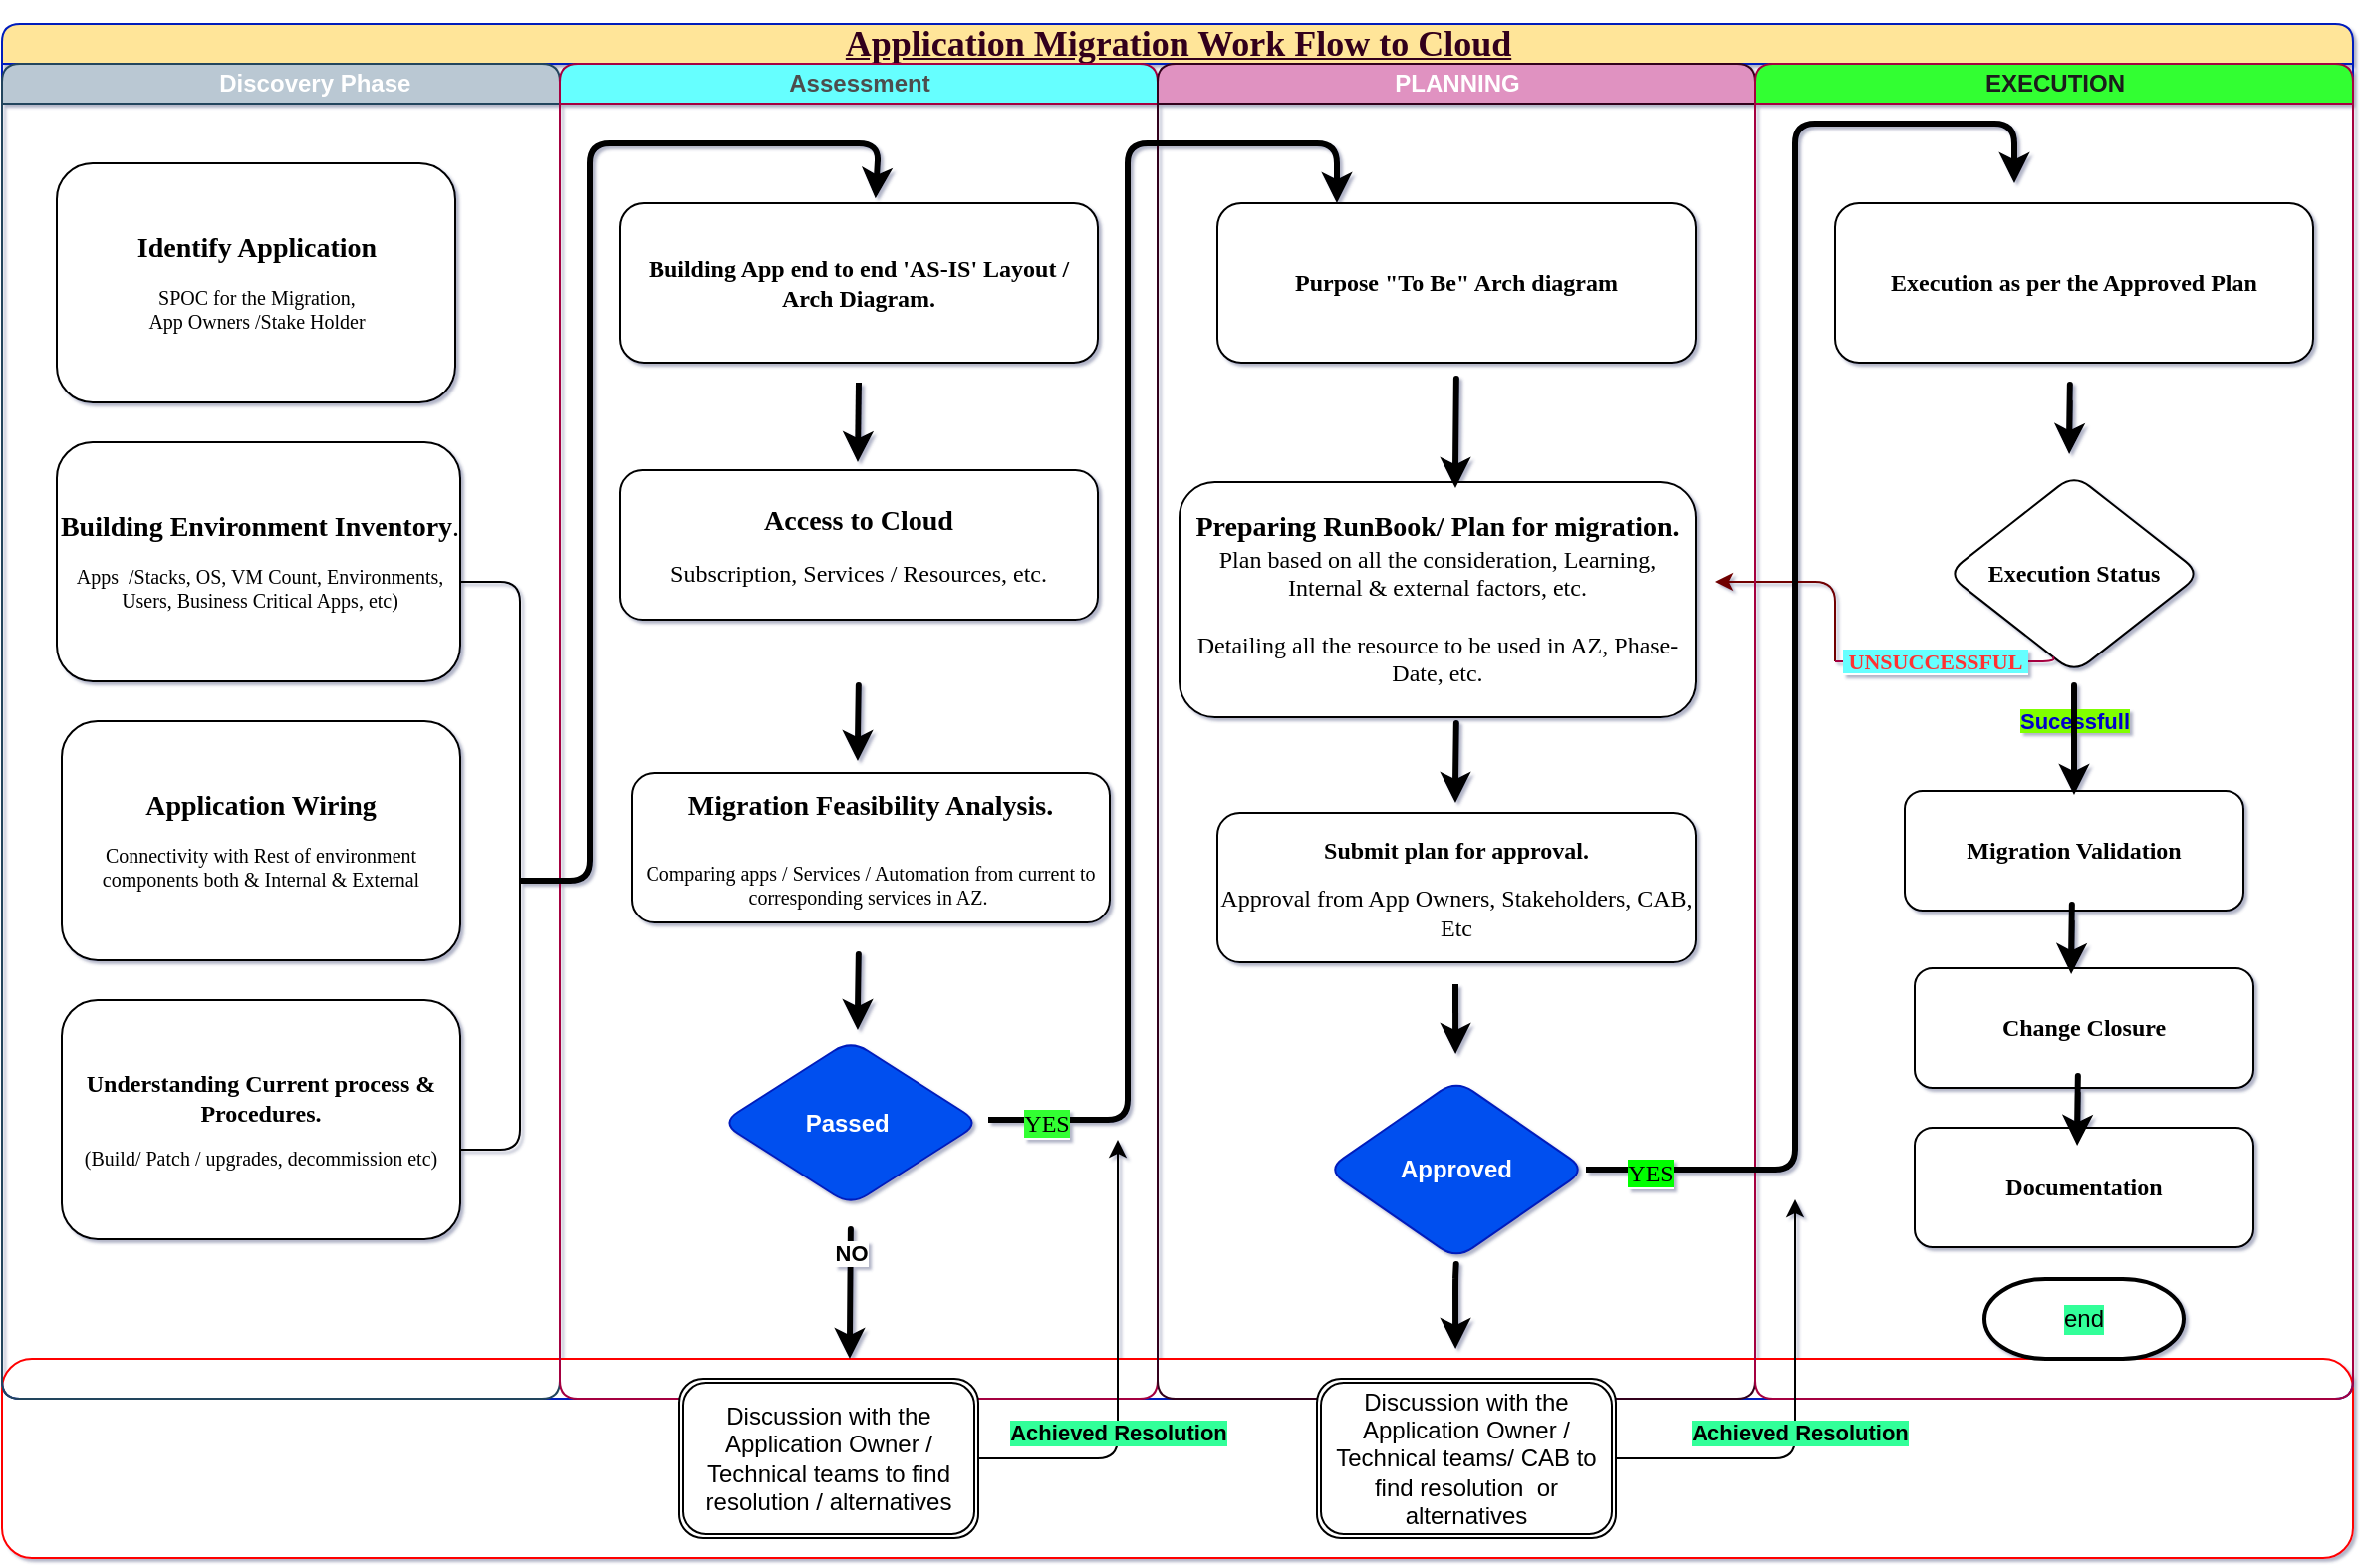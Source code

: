 <mxfile version="13.7.8" type="github">
  <diagram name="Page-1" id="74e2e168-ea6b-b213-b513-2b3c1d86103e">
    <mxGraphModel dx="1532" dy="1192" grid="0" gridSize="10" guides="1" tooltips="1" connect="1" arrows="1" fold="1" page="0" pageScale="1" pageWidth="1100" pageHeight="850" background="#ffffff" math="0" shadow="1">
      <root>
        <mxCell id="0" />
        <mxCell id="1" parent="0" />
        <mxCell id="70lNwWaXjQEXrbum7vbb-63" value="" style="whiteSpace=wrap;html=1;strokeColor=#FF0000;rounded=1;" parent="1" vertex="1">
          <mxGeometry x="40" y="650" width="1180" height="100" as="geometry" />
        </mxCell>
        <mxCell id="QOqbm0XGTWtQkNrjPd4z-1" value="" style="endArrow=classic;html=1;strokeWidth=3;" edge="1" parent="1">
          <mxGeometry width="50" height="50" relative="1" as="geometry">
            <mxPoint x="1077.55" y="186" as="sourcePoint" />
            <mxPoint x="1077.55" y="196.0" as="targetPoint" />
            <Array as="points">
              <mxPoint x="1078" y="156" />
              <mxPoint x="1077.55" y="186" />
              <mxPoint x="1078" y="166" />
            </Array>
          </mxGeometry>
        </mxCell>
        <mxCell id="77e6c97f196da883-1" value="&lt;h1&gt;&lt;font style=&quot;font-size: 18px&quot;&gt;&lt;u&gt;Application Migration Work Flow to Cloud&lt;/u&gt;&lt;/font&gt;&lt;/h1&gt;" style="swimlane;html=1;childLayout=stackLayout;startSize=20;shadow=0;labelBackgroundColor=none;strokeWidth=1;fontFamily=Verdana;fontSize=8;align=center;strokeColor=#001DBC;rounded=1;fillColor=#FFE599;fontColor=#33001A;" parent="1" vertex="1">
          <mxGeometry x="40" y="-20" width="1180" height="690" as="geometry" />
        </mxCell>
        <mxCell id="77e6c97f196da883-2" value="&amp;nbsp; &amp;nbsp; &amp;nbsp; &amp;nbsp; &amp;nbsp; Discovery Phase" style="swimlane;html=1;startSize=20;align=center;fillColor=#bac8d3;labelBackgroundColor=none;rounded=1;strokeColor=#23445d;fontColor=#FFFFFF;" parent="77e6c97f196da883-1" vertex="1">
          <mxGeometry y="20" width="280" height="670" as="geometry">
            <mxRectangle y="20" width="30" height="730" as="alternateBounds" />
          </mxGeometry>
        </mxCell>
        <mxCell id="70lNwWaXjQEXrbum7vbb-1" value="&lt;b&gt;&lt;font style=&quot;font-size: 14px&quot;&gt;Application Wiring &lt;br&gt;&lt;/font&gt;&lt;/b&gt;&lt;br&gt;&lt;font style=&quot;font-size: 10px&quot;&gt;Connectivity with Rest of environment components both &amp;amp;&amp;nbsp;Internal &amp;amp; External&lt;/font&gt;" style="whiteSpace=wrap;html=1;shadow=0;labelBackgroundColor=none;strokeWidth=1;fontFamily=Verdana;fontSize=8;align=center;rounded=1;" parent="77e6c97f196da883-2" vertex="1">
          <mxGeometry x="30" y="330" width="200" height="120" as="geometry" />
        </mxCell>
        <mxCell id="77e6c97f196da883-9" value="&lt;font style=&quot;font-size: 14px&quot;&gt;&lt;b&gt;Building Environment Inventory&lt;/b&gt;.&lt;br&gt;&lt;/font&gt;&lt;br&gt;&lt;font style=&quot;font-size: 10px&quot;&gt;Apps&amp;nbsp; /Stacks, OS, VM Count, Environments, Users, Business Critical Apps, etc)&lt;/font&gt;" style="whiteSpace=wrap;html=1;shadow=0;labelBackgroundColor=none;strokeWidth=1;fontFamily=Verdana;fontSize=8;align=center;rounded=1;" parent="77e6c97f196da883-2" vertex="1">
          <mxGeometry x="27.5" y="190" width="202.5" height="120" as="geometry" />
        </mxCell>
        <mxCell id="77e6c97f196da883-8" value="&lt;font&gt;&lt;b&gt;&lt;font style=&quot;font-size: 14px&quot;&gt;Identify Application&lt;br&gt;&lt;/font&gt;&lt;br&gt;&lt;/b&gt;&lt;font style=&quot;font-size: 10px&quot;&gt;SPOC for the Migration,&lt;br&gt;&lt;/font&gt;&lt;font style=&quot;font-size: 10px&quot;&gt;App Owners /Stake Holder&lt;/font&gt;&lt;/font&gt;" style="whiteSpace=wrap;html=1;shadow=0;labelBackgroundColor=none;strokeWidth=1;fontFamily=Verdana;fontSize=8;align=center;rounded=1;" parent="77e6c97f196da883-2" vertex="1">
          <mxGeometry x="27.5" y="50" width="200" height="120" as="geometry" />
        </mxCell>
        <mxCell id="70lNwWaXjQEXrbum7vbb-2" value="&lt;b&gt;&lt;font style=&quot;font-size: 12px&quot;&gt;Understanding Current process &amp;amp; Procedures.&lt;br&gt;&lt;/font&gt;&lt;/b&gt;&lt;br&gt;&lt;font style=&quot;font-size: 10px&quot;&gt;(Build/ Patch / upgrades, decommission etc)&lt;/font&gt;" style="whiteSpace=wrap;html=1;shadow=0;labelBackgroundColor=none;strokeWidth=1;fontFamily=Verdana;fontSize=8;align=center;rounded=1;" parent="77e6c97f196da883-2" vertex="1">
          <mxGeometry x="30" y="470" width="200" height="120" as="geometry" />
        </mxCell>
        <mxCell id="70lNwWaXjQEXrbum7vbb-11" value="" style="shape=curlyBracket;whiteSpace=wrap;html=1;size=0;rotation=-180;rounded=1;" parent="77e6c97f196da883-2" vertex="1">
          <mxGeometry x="230" y="260" width="30" height="285" as="geometry" />
        </mxCell>
        <mxCell id="77e6c97f196da883-3" value="Assessment" style="swimlane;html=1;startSize=20;align=center;strokeColor=#A50040;rounded=1;fillColor=#66FFFF;fontColor=#4D4D4D;" parent="77e6c97f196da883-1" vertex="1">
          <mxGeometry x="280" y="20" width="300" height="670" as="geometry">
            <mxRectangle x="160" width="100" height="20" as="alternateBounds" />
          </mxGeometry>
        </mxCell>
        <mxCell id="70lNwWaXjQEXrbum7vbb-90" value="" style="endArrow=classic;html=1;strokeWidth=3;entryX=0.535;entryY=-0.03;entryDx=0;entryDy=0;entryPerimeter=0;" parent="77e6c97f196da883-3" edge="1" target="77e6c97f196da883-11">
          <mxGeometry width="50" height="50" relative="1" as="geometry">
            <mxPoint x="-20" y="410" as="sourcePoint" />
            <mxPoint x="125" y="70" as="targetPoint" />
            <Array as="points">
              <mxPoint x="15" y="410" />
              <mxPoint x="15" y="40" />
              <mxPoint x="160" y="40" />
            </Array>
          </mxGeometry>
        </mxCell>
        <mxCell id="70lNwWaXjQEXrbum7vbb-54" value="" style="endArrow=classic;html=1;strokeWidth=3;" parent="77e6c97f196da883-3" edge="1">
          <mxGeometry width="50" height="50" relative="1" as="geometry">
            <mxPoint x="149.5" y="340" as="sourcePoint" />
            <mxPoint x="149.5" y="350" as="targetPoint" />
            <Array as="points">
              <mxPoint x="150" y="307" />
              <mxPoint x="149.5" y="340" />
            </Array>
          </mxGeometry>
        </mxCell>
        <mxCell id="QOqbm0XGTWtQkNrjPd4z-15" value="" style="endArrow=classic;html=1;strokeWidth=3;" edge="1" parent="77e6c97f196da883-3">
          <mxGeometry width="50" height="50" relative="1" as="geometry">
            <mxPoint x="145.5" y="640" as="sourcePoint" />
            <mxPoint x="145.5" y="650" as="targetPoint" />
            <Array as="points">
              <mxPoint x="146" y="580" />
              <mxPoint x="145.5" y="640" />
            </Array>
          </mxGeometry>
        </mxCell>
        <mxCell id="QOqbm0XGTWtQkNrjPd4z-16" value="&lt;b&gt;NO&lt;/b&gt;" style="edgeLabel;html=1;align=center;verticalAlign=middle;resizable=0;points=[];rounded=1;" vertex="1" connectable="0" parent="QOqbm0XGTWtQkNrjPd4z-15">
          <mxGeometry x="-0.338" relative="1" as="geometry">
            <mxPoint as="offset" />
          </mxGeometry>
        </mxCell>
        <mxCell id="77e6c97f196da883-11" value="&lt;b&gt;&lt;font style=&quot;font-size: 12px&quot;&gt;Building App end to end &#39;AS-IS&#39; Layout / Arch Diagram.&lt;/font&gt;&lt;/b&gt;" style="whiteSpace=wrap;html=1;shadow=0;labelBackgroundColor=none;strokeWidth=1;fontFamily=Verdana;fontSize=8;align=center;rounded=1;" parent="77e6c97f196da883-3" vertex="1">
          <mxGeometry x="30" y="70" width="240" height="80" as="geometry" />
        </mxCell>
        <mxCell id="70lNwWaXjQEXrbum7vbb-53" value="" style="endArrow=classic;html=1;strokeWidth=3;" parent="77e6c97f196da883-3" edge="1">
          <mxGeometry width="50" height="50" relative="1" as="geometry">
            <mxPoint x="150" y="160" as="sourcePoint" />
            <mxPoint x="149.5" y="200" as="targetPoint" />
          </mxGeometry>
        </mxCell>
        <mxCell id="QOqbm0XGTWtQkNrjPd4z-20" value="" style="edgeStyle=segmentEdgeStyle;endArrow=classic;html=1;labelBorderColor=#33FF99;" edge="1" parent="77e6c97f196da883-3">
          <mxGeometry width="50" height="50" relative="1" as="geometry">
            <mxPoint x="200" y="710" as="sourcePoint" />
            <mxPoint x="280" y="540" as="targetPoint" />
            <Array as="points">
              <mxPoint x="200" y="700" />
              <mxPoint x="280" y="700" />
            </Array>
          </mxGeometry>
        </mxCell>
        <mxCell id="QOqbm0XGTWtQkNrjPd4z-21" value="&lt;b&gt;Achieved Resolution&lt;/b&gt;" style="edgeLabel;html=1;align=center;verticalAlign=middle;resizable=0;points=[];labelBackgroundColor=#33FF99;rounded=1;" vertex="1" connectable="0" parent="QOqbm0XGTWtQkNrjPd4z-20">
          <mxGeometry x="-0.443" relative="1" as="geometry">
            <mxPoint x="20" y="-13" as="offset" />
          </mxGeometry>
        </mxCell>
        <mxCell id="70lNwWaXjQEXrbum7vbb-88" value="&lt;b&gt;Passed&amp;nbsp;&lt;/b&gt;" style="rhombus;whiteSpace=wrap;html=1;strokeColor=#001DBC;fillColor=#0050ef;fontColor=#ffffff;rounded=1;" parent="77e6c97f196da883-3" vertex="1">
          <mxGeometry x="81" y="490" width="130" height="83" as="geometry" />
        </mxCell>
        <mxCell id="70lNwWaXjQEXrbum7vbb-13" value="&lt;font style=&quot;font-size: 14px&quot;&gt;&lt;b&gt;Migration Feasibility Analysis.&lt;/b&gt;&lt;br&gt;&lt;/font&gt;&lt;br&gt;&lt;br&gt;&lt;font style=&quot;font-size: 10px&quot;&gt;Comparing apps / Services / Automation from current to corresponding services in AZ.&amp;nbsp;&lt;/font&gt;" style="whiteSpace=wrap;html=1;shadow=0;labelBackgroundColor=none;strokeWidth=1;fontFamily=Verdana;fontSize=8;align=center;rounded=1;" parent="77e6c97f196da883-3" vertex="1">
          <mxGeometry x="36" y="356" width="240" height="75" as="geometry" />
        </mxCell>
        <mxCell id="QOqbm0XGTWtQkNrjPd4z-37" value="&lt;font&gt;&lt;font style=&quot;font-size: 14px&quot;&gt;&lt;b&gt;Access to Cloud&lt;/b&gt;&lt;br&gt;&lt;/font&gt;&lt;br&gt;&lt;span style=&quot;font-size: 12px&quot;&gt;Subscription, Services / Resources, etc.&lt;/span&gt;&lt;br&gt;&lt;/font&gt;" style="whiteSpace=wrap;html=1;shadow=0;labelBackgroundColor=none;strokeWidth=1;fontFamily=Verdana;fontSize=8;align=center;rounded=1;" vertex="1" parent="77e6c97f196da883-3">
          <mxGeometry x="30" y="204" width="240" height="75" as="geometry" />
        </mxCell>
        <mxCell id="70lNwWaXjQEXrbum7vbb-44" value="PLANNING" style="swimlane;html=1;startSize=20;align=center;fontColor=#ffffff;strokeColor=#33001A;rounded=1;fillColor=#E092C1;" parent="77e6c97f196da883-1" vertex="1">
          <mxGeometry x="580" y="20" width="300" height="670" as="geometry">
            <mxRectangle x="160" width="100" height="20" as="alternateBounds" />
          </mxGeometry>
        </mxCell>
        <mxCell id="70lNwWaXjQEXrbum7vbb-84" value="" style="endArrow=classic;html=1;strokeWidth=3;" parent="70lNwWaXjQEXrbum7vbb-44" edge="1">
          <mxGeometry width="50" height="50" relative="1" as="geometry">
            <mxPoint x="-85" y="530" as="sourcePoint" />
            <mxPoint x="90" y="70" as="targetPoint" />
            <Array as="points">
              <mxPoint x="-15" y="530" />
              <mxPoint x="-15" y="40" />
              <mxPoint x="90" y="40" />
            </Array>
          </mxGeometry>
        </mxCell>
        <mxCell id="70lNwWaXjQEXrbum7vbb-86" value="&lt;font style=&quot;font-size: 12px ; background-color: rgb(51 , 255 , 51)&quot; face=&quot;Verdana&quot;&gt;&lt;font&gt;Y&lt;/font&gt;&lt;font&gt;ES&lt;/font&gt;&lt;/font&gt;" style="edgeLabel;html=1;align=center;verticalAlign=middle;resizable=0;points=[];rounded=1;" parent="70lNwWaXjQEXrbum7vbb-84" vertex="1" connectable="0">
          <mxGeometry x="-0.918" y="-2" relative="1" as="geometry">
            <mxPoint as="offset" />
          </mxGeometry>
        </mxCell>
        <mxCell id="70lNwWaXjQEXrbum7vbb-74" value="" style="endArrow=classic;html=1;strokeWidth=3;" parent="70lNwWaXjQEXrbum7vbb-44" edge="1">
          <mxGeometry width="50" height="50" relative="1" as="geometry">
            <mxPoint x="149.5" y="462" as="sourcePoint" />
            <mxPoint x="149.55" y="497" as="targetPoint" />
            <Array as="points">
              <mxPoint x="149.5" y="462" />
            </Array>
          </mxGeometry>
        </mxCell>
        <mxCell id="70lNwWaXjQEXrbum7vbb-71" value="" style="endArrow=classic;html=1;strokeWidth=3;" parent="70lNwWaXjQEXrbum7vbb-44" edge="1">
          <mxGeometry width="50" height="50" relative="1" as="geometry">
            <mxPoint x="149.5" y="361" as="sourcePoint" />
            <mxPoint x="149.5" y="371.0" as="targetPoint" />
            <Array as="points">
              <mxPoint x="150" y="326" />
              <mxPoint x="149.5" y="361" />
            </Array>
          </mxGeometry>
        </mxCell>
        <mxCell id="70lNwWaXjQEXrbum7vbb-65" value="&lt;font style=&quot;font-size: 12px&quot;&gt;&lt;b&gt;Purpose &quot;To Be&quot; Arch diagram&lt;/b&gt;&lt;/font&gt;" style="whiteSpace=wrap;html=1;shadow=0;labelBackgroundColor=none;strokeWidth=1;fontFamily=Verdana;fontSize=8;align=center;rounded=1;" parent="70lNwWaXjQEXrbum7vbb-44" vertex="1">
          <mxGeometry x="30" y="70" width="240" height="80" as="geometry" />
        </mxCell>
        <mxCell id="70lNwWaXjQEXrbum7vbb-72" value="&lt;b style=&quot;font-size: 12px&quot;&gt;Submit plan for approval.&lt;br&gt;&lt;/b&gt;&lt;br&gt;&lt;span style=&quot;font-size: 12px&quot;&gt;Approval from App Owners, Stakeholders, CAB, Etc&lt;/span&gt;" style="whiteSpace=wrap;html=1;shadow=0;labelBackgroundColor=none;strokeWidth=1;fontFamily=Verdana;fontSize=8;align=center;rounded=1;" parent="70lNwWaXjQEXrbum7vbb-44" vertex="1">
          <mxGeometry x="30" y="376" width="240" height="75" as="geometry" />
        </mxCell>
        <mxCell id="70lNwWaXjQEXrbum7vbb-64" value="&lt;b&gt;&lt;font style=&quot;font-size: 14px&quot;&gt;Preparing RunBook/ Plan for migration.&lt;/font&gt;&lt;/b&gt;&lt;br&gt;&lt;span style=&quot;font-size: 12px&quot;&gt;Plan based on all the consideration, Learning, Internal &amp;amp; external&amp;nbsp;factors, etc.&lt;br&gt;&amp;nbsp;&amp;nbsp;&lt;/span&gt;&lt;br&gt;&lt;span style=&quot;font-size: 12px&quot;&gt;D&lt;/span&gt;&lt;span style=&quot;font-size: 12px&quot;&gt;etailing all the resource to be used in AZ, Phase-Date, etc.&lt;/span&gt;" style="whiteSpace=wrap;html=1;shadow=0;labelBackgroundColor=none;strokeWidth=1;fontFamily=Verdana;fontSize=8;align=center;rounded=1;" parent="70lNwWaXjQEXrbum7vbb-44" vertex="1">
          <mxGeometry x="11" y="210" width="259" height="118" as="geometry" />
        </mxCell>
        <mxCell id="QOqbm0XGTWtQkNrjPd4z-5" value="" style="edgeStyle=elbowEdgeStyle;elbow=vertical;endArrow=classic;html=1;fontStyle=1;fillColor=#a20025;strokeColor=#6F0000;jumpSize=10;" edge="1" parent="70lNwWaXjQEXrbum7vbb-44">
          <mxGeometry width="50" height="50" relative="1" as="geometry">
            <mxPoint x="340" y="300" as="sourcePoint" />
            <mxPoint x="280" y="260" as="targetPoint" />
            <Array as="points">
              <mxPoint x="350" y="260" />
              <mxPoint x="310" y="180" />
              <mxPoint x="333.25" y="230" />
              <mxPoint x="333.25" y="220" />
            </Array>
          </mxGeometry>
        </mxCell>
        <mxCell id="QOqbm0XGTWtQkNrjPd4z-3" value="" style="endArrow=classic;html=1;strokeWidth=3;" edge="1" parent="70lNwWaXjQEXrbum7vbb-44">
          <mxGeometry width="50" height="50" relative="1" as="geometry">
            <mxPoint x="149.5" y="203" as="sourcePoint" />
            <mxPoint x="149.5" y="213.0" as="targetPoint" />
            <Array as="points">
              <mxPoint x="150" y="153" />
              <mxPoint x="149.5" y="203" />
            </Array>
          </mxGeometry>
        </mxCell>
        <mxCell id="70lNwWaXjQEXrbum7vbb-77" value="&lt;b&gt;Approved&lt;/b&gt;" style="rhombus;whiteSpace=wrap;html=1;strokeColor=#001DBC;fillColor=#0050ef;fontColor=#ffffff;rounded=1;" parent="70lNwWaXjQEXrbum7vbb-44" vertex="1">
          <mxGeometry x="85" y="510" width="130" height="90" as="geometry" />
        </mxCell>
        <mxCell id="70lNwWaXjQEXrbum7vbb-67" value="EXECUTION" style="swimlane;html=1;startSize=20;align=center;strokeColor=#A50040;rounded=1;fillColor=#33FF33;fontColor=#1A1A1A;" parent="77e6c97f196da883-1" vertex="1">
          <mxGeometry x="880" y="20" width="300" height="670" as="geometry">
            <mxRectangle x="160" width="100" height="20" as="alternateBounds" />
          </mxGeometry>
        </mxCell>
        <mxCell id="70lNwWaXjQEXrbum7vbb-80" value="" style="endArrow=classic;html=1;strokeWidth=3;exitX=1;exitY=0.5;exitDx=0;exitDy=0;" parent="70lNwWaXjQEXrbum7vbb-67" source="70lNwWaXjQEXrbum7vbb-77" edge="1">
          <mxGeometry width="50" height="50" relative="1" as="geometry">
            <mxPoint x="-40" y="570" as="sourcePoint" />
            <mxPoint x="130" y="60" as="targetPoint" />
            <Array as="points">
              <mxPoint x="20" y="555" />
              <mxPoint x="20" y="30" />
              <mxPoint x="130" y="30" />
            </Array>
          </mxGeometry>
        </mxCell>
        <mxCell id="70lNwWaXjQEXrbum7vbb-82" value="&lt;font style=&quot;font-size: 12px ; background-color: rgb(0 , 255 , 0)&quot; face=&quot;Verdana&quot;&gt;YES&lt;/font&gt;" style="edgeLabel;html=1;align=center;verticalAlign=middle;resizable=0;points=[];rounded=1;" parent="70lNwWaXjQEXrbum7vbb-80" vertex="1" connectable="0">
          <mxGeometry x="-0.918" y="-2" relative="1" as="geometry">
            <mxPoint as="offset" />
          </mxGeometry>
        </mxCell>
        <mxCell id="QOqbm0XGTWtQkNrjPd4z-33" value="end" style="strokeWidth=2;html=1;shape=mxgraph.flowchart.terminator;whiteSpace=wrap;labelBackgroundColor=#33FF99;rounded=1;" vertex="1" parent="70lNwWaXjQEXrbum7vbb-67">
          <mxGeometry x="115" y="610" width="100" height="40" as="geometry" />
        </mxCell>
        <mxCell id="QOqbm0XGTWtQkNrjPd4z-30" value="&lt;span style=&quot;font-size: 12px&quot;&gt;&lt;b&gt;Documentation&lt;br&gt;&lt;/b&gt;&lt;/span&gt;" style="whiteSpace=wrap;html=1;shadow=0;labelBackgroundColor=none;strokeWidth=1;fontFamily=Verdana;fontSize=8;align=center;rounded=1;" vertex="1" parent="70lNwWaXjQEXrbum7vbb-67">
          <mxGeometry x="80" y="534" width="170" height="60" as="geometry" />
        </mxCell>
        <mxCell id="70lNwWaXjQEXrbum7vbb-68" value="&lt;span style=&quot;font-size: 12px&quot;&gt;&lt;b&gt;Migration Validation&lt;br&gt;&lt;/b&gt;&lt;/span&gt;" style="whiteSpace=wrap;html=1;shadow=0;labelBackgroundColor=none;strokeWidth=1;fontFamily=Verdana;fontSize=8;align=center;rounded=1;" parent="70lNwWaXjQEXrbum7vbb-67" vertex="1">
          <mxGeometry x="75" y="365" width="170" height="60" as="geometry" />
        </mxCell>
        <mxCell id="QOqbm0XGTWtQkNrjPd4z-7" value="&lt;b style=&quot;font-size: 11px&quot;&gt;&lt;font color=&quot;#0000cc&quot; style=&quot;background-color: rgb(128 , 255 , 0)&quot;&gt;Sucessfull&lt;/font&gt;&lt;/b&gt;" style="text;html=1;align=center;verticalAlign=middle;resizable=0;points=[];autosize=1;rounded=1;" vertex="1" parent="70lNwWaXjQEXrbum7vbb-67">
          <mxGeometry x="125" y="320" width="70" height="20" as="geometry" />
        </mxCell>
        <mxCell id="70lNwWaXjQEXrbum7vbb-69" value="&lt;font style=&quot;font-size: 12px&quot;&gt;&lt;b&gt;Execution Status&lt;/b&gt;&lt;/font&gt;" style="rhombus;whiteSpace=wrap;html=1;shadow=0;labelBackgroundColor=none;strokeWidth=1;fontFamily=Verdana;fontSize=8;align=center;rounded=1;" parent="70lNwWaXjQEXrbum7vbb-67" vertex="1">
          <mxGeometry x="96.25" y="206" width="127.5" height="100" as="geometry" />
        </mxCell>
        <mxCell id="70lNwWaXjQEXrbum7vbb-70" value="&lt;font style=&quot;font-size: 12px&quot;&gt;&lt;b&gt;Execution&amp;nbsp;as per the Approved Plan&lt;/b&gt;&lt;/font&gt;" style="whiteSpace=wrap;html=1;shadow=0;labelBackgroundColor=none;strokeWidth=1;fontFamily=Verdana;fontSize=8;align=center;rounded=1;" parent="70lNwWaXjQEXrbum7vbb-67" vertex="1">
          <mxGeometry x="40" y="70" width="240" height="80" as="geometry" />
        </mxCell>
        <mxCell id="QOqbm0XGTWtQkNrjPd4z-2" value="" style="endArrow=classic;html=1;strokeWidth=3;" edge="1" parent="70lNwWaXjQEXrbum7vbb-67">
          <mxGeometry width="50" height="50" relative="1" as="geometry">
            <mxPoint x="160" y="327" as="sourcePoint" />
            <mxPoint x="160" y="367" as="targetPoint" />
            <Array as="points">
              <mxPoint x="160" y="307" />
              <mxPoint x="160" y="328" />
            </Array>
          </mxGeometry>
        </mxCell>
        <mxCell id="QOqbm0XGTWtQkNrjPd4z-29" value="&lt;span style=&quot;font-size: 12px&quot;&gt;&lt;b&gt;Change Closure&lt;br&gt;&lt;/b&gt;&lt;/span&gt;" style="whiteSpace=wrap;html=1;shadow=0;labelBackgroundColor=none;strokeWidth=1;fontFamily=Verdana;fontSize=8;align=center;rounded=1;" vertex="1" parent="70lNwWaXjQEXrbum7vbb-67">
          <mxGeometry x="80" y="454" width="170" height="60" as="geometry" />
        </mxCell>
        <mxCell id="QOqbm0XGTWtQkNrjPd4z-12" value="" style="endArrow=none;html=1;fillColor=#d80073;strokeColor=#A50040;startSize=10;endSize=10;exitX=0.417;exitY=0.916;exitDx=0;exitDy=0;exitPerimeter=0;" edge="1" parent="1" source="70lNwWaXjQEXrbum7vbb-69">
          <mxGeometry width="50" height="50" relative="1" as="geometry">
            <mxPoint x="1040" y="280" as="sourcePoint" />
            <mxPoint x="960" y="300" as="targetPoint" />
            <Array as="points">
              <mxPoint x="1070" y="300" />
              <mxPoint x="980" y="300" />
            </Array>
          </mxGeometry>
        </mxCell>
        <mxCell id="QOqbm0XGTWtQkNrjPd4z-13" value="&lt;span style=&quot;color: rgba(0 , 0 , 0 , 0) ; font-family: monospace ; font-size: 0px ; background-color: rgb(248 , 249 , 250)&quot;&gt;%3CmxGraphModel%3E%3Croot%3E%3CmxCell%20id%3D%220%22%2F%3E%3CmxCell%20id%3D%221%22%20parent%3D%220%22%2F%3E%3CmxCell%20id%3D%222%22%20value%3D%22%26lt%3Bb%26gt%3B%26lt%3Bfont%20color%3D%26quot%3B%23ff3333%26quot%3B%20style%3D%26quot%3Bbackground-color%3A%20rgb(51%20%2C%20255%20%2C%20255)%26quot%3B%20face%3D%26quot%3BVerdana%26quot%3B%26gt%3Bunsuccessful%26lt%3B%2Ffont%26gt%3B%26lt%3B%2Fb%26gt%3B%22%20style%3D%22edgeLabel%3Bhtml%3D1%3Balign%3Dcenter%3BverticalAlign%3Dmiddle%3Bresizable%3D0%3Bpoints%3D%5B%5D%3B%22%20vertex%3D%221%22%20connectable%3D%220%22%20parent%3D%221%22%3E%3CmxGeometry%20x%3D%22992%22%20y%3D%22183%22%20as%3D%22geometry%22%2F%3E%3C%2FmxCell%3E%3C%2Froot%3E%3C%2FmxGraphModel%3&lt;/span&gt;" style="edgeLabel;html=1;align=center;verticalAlign=middle;resizable=0;points=[];rounded=1;" vertex="1" connectable="0" parent="QOqbm0XGTWtQkNrjPd4z-12">
          <mxGeometry x="-0.247" y="-3" relative="1" as="geometry">
            <mxPoint as="offset" />
          </mxGeometry>
        </mxCell>
        <mxCell id="QOqbm0XGTWtQkNrjPd4z-14" value="&lt;font color=&quot;#ff3333&quot; face=&quot;Times New Roman&quot;&gt;&lt;span style=&quot;background-color: rgb(102 , 255 , 255)&quot;&gt;&lt;span&gt;&amp;nbsp;UNSUCCESSFUL&amp;nbsp;&lt;/span&gt;&lt;/span&gt;&lt;/font&gt;" style="edgeLabel;html=1;align=center;verticalAlign=middle;resizable=0;points=[];fontStyle=1;rounded=1;" vertex="1" connectable="0" parent="QOqbm0XGTWtQkNrjPd4z-12">
          <mxGeometry x="-0.21" y="-1" relative="1" as="geometry">
            <mxPoint x="-18.47" y="1" as="offset" />
          </mxGeometry>
        </mxCell>
        <mxCell id="QOqbm0XGTWtQkNrjPd4z-19" value="Discussion with the Application Owner / Technical teams to find resolution / alternatives" style="shape=ext;double=1;whiteSpace=wrap;html=1;rounded=1;" vertex="1" parent="1">
          <mxGeometry x="380" y="660" width="150" height="80" as="geometry" />
        </mxCell>
        <mxCell id="QOqbm0XGTWtQkNrjPd4z-22" value="" style="edgeStyle=segmentEdgeStyle;endArrow=classic;html=1;" edge="1" parent="1">
          <mxGeometry width="50" height="50" relative="1" as="geometry">
            <mxPoint x="840" y="710" as="sourcePoint" />
            <mxPoint x="940" y="570" as="targetPoint" />
            <Array as="points">
              <mxPoint x="840" y="700" />
              <mxPoint x="940" y="700" />
            </Array>
          </mxGeometry>
        </mxCell>
        <mxCell id="QOqbm0XGTWtQkNrjPd4z-23" value="&lt;b&gt;Achieved Resolution&lt;/b&gt;" style="edgeLabel;html=1;align=center;verticalAlign=middle;resizable=0;points=[];labelBackgroundColor=#33FF99;rounded=1;" vertex="1" connectable="0" parent="QOqbm0XGTWtQkNrjPd4z-22">
          <mxGeometry x="-0.443" relative="1" as="geometry">
            <mxPoint x="44.33" y="-13" as="offset" />
          </mxGeometry>
        </mxCell>
        <mxCell id="QOqbm0XGTWtQkNrjPd4z-24" value="Discussion with the Application Owner / Technical teams/ CAB to find resolution&amp;nbsp; or alternatives" style="shape=ext;double=1;whiteSpace=wrap;html=1;rounded=1;" vertex="1" parent="1">
          <mxGeometry x="700" y="660" width="150" height="80" as="geometry" />
        </mxCell>
        <mxCell id="QOqbm0XGTWtQkNrjPd4z-25" value="" style="endArrow=classic;html=1;strokeWidth=3;" edge="1" parent="1">
          <mxGeometry width="50" height="50" relative="1" as="geometry">
            <mxPoint x="769.5" y="610" as="sourcePoint" />
            <mxPoint x="769.55" y="645" as="targetPoint" />
            <Array as="points">
              <mxPoint x="770" y="600" />
              <mxPoint x="769.5" y="610" />
            </Array>
          </mxGeometry>
        </mxCell>
        <mxCell id="QOqbm0XGTWtQkNrjPd4z-31" value="" style="endArrow=classic;html=1;strokeWidth=3;" edge="1" parent="1">
          <mxGeometry width="50" height="50" relative="1" as="geometry">
            <mxPoint x="1078.55" y="447" as="sourcePoint" />
            <mxPoint x="1078.55" y="457" as="targetPoint" />
            <Array as="points">
              <mxPoint x="1079" y="417" />
              <mxPoint x="1078.55" y="447" />
              <mxPoint x="1079" y="427" />
            </Array>
          </mxGeometry>
        </mxCell>
        <mxCell id="QOqbm0XGTWtQkNrjPd4z-32" value="" style="endArrow=classic;html=1;strokeWidth=3;" edge="1" parent="1">
          <mxGeometry width="50" height="50" relative="1" as="geometry">
            <mxPoint x="1081.55" y="533" as="sourcePoint" />
            <mxPoint x="1081.55" y="543" as="targetPoint" />
            <Array as="points">
              <mxPoint x="1082" y="503" />
              <mxPoint x="1081.55" y="533" />
              <mxPoint x="1082" y="513" />
            </Array>
          </mxGeometry>
        </mxCell>
        <mxCell id="QOqbm0XGTWtQkNrjPd4z-38" value="" style="endArrow=classic;html=1;strokeWidth=3;" edge="1" parent="1">
          <mxGeometry width="50" height="50" relative="1" as="geometry">
            <mxPoint x="469.5" y="475" as="sourcePoint" />
            <mxPoint x="469.5" y="485" as="targetPoint" />
            <Array as="points">
              <mxPoint x="470" y="442" />
              <mxPoint x="469.5" y="475" />
            </Array>
          </mxGeometry>
        </mxCell>
      </root>
    </mxGraphModel>
  </diagram>
</mxfile>
